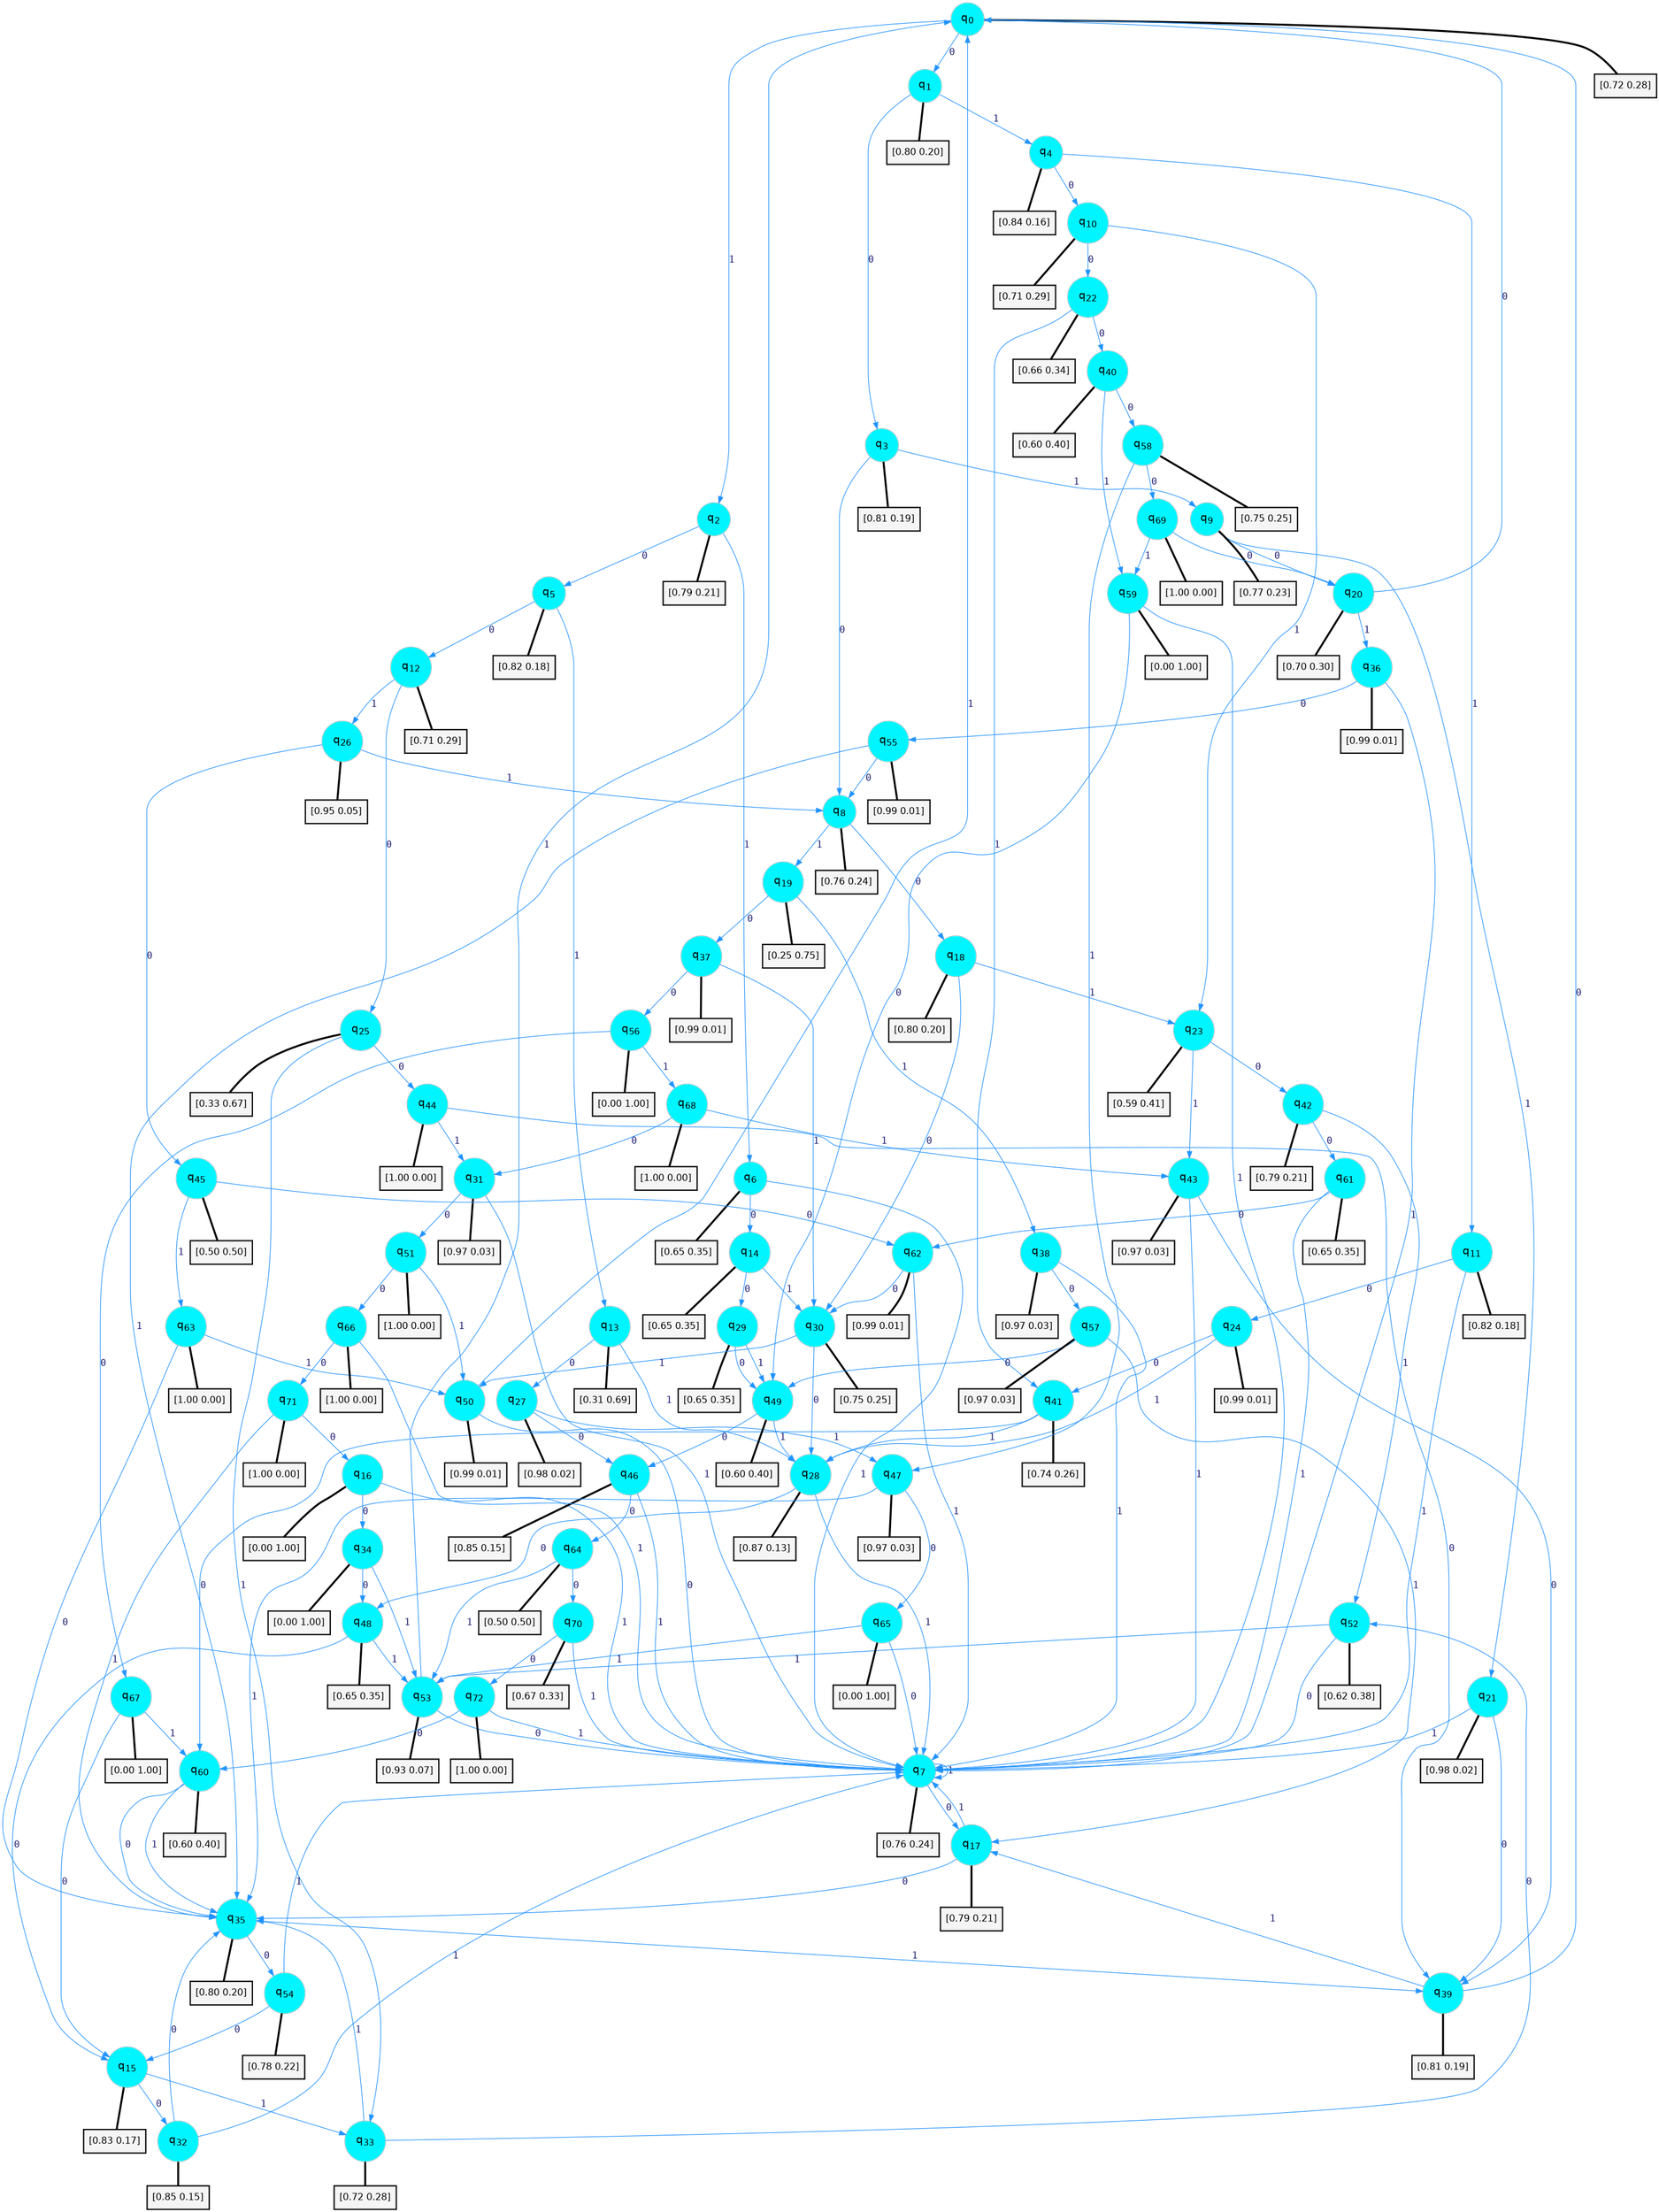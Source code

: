 digraph G {
graph [
bgcolor=transparent, dpi=300, rankdir=TD, size="40,25"];
node [
color=gray, fillcolor=turquoise1, fontcolor=black, fontname=Helvetica, fontsize=16, fontweight=bold, shape=circle, style=filled];
edge [
arrowsize=1, color=dodgerblue1, fontcolor=midnightblue, fontname=courier, fontweight=bold, penwidth=1, style=solid, weight=20];
0[label=<q<SUB>0</SUB>>];
1[label=<q<SUB>1</SUB>>];
2[label=<q<SUB>2</SUB>>];
3[label=<q<SUB>3</SUB>>];
4[label=<q<SUB>4</SUB>>];
5[label=<q<SUB>5</SUB>>];
6[label=<q<SUB>6</SUB>>];
7[label=<q<SUB>7</SUB>>];
8[label=<q<SUB>8</SUB>>];
9[label=<q<SUB>9</SUB>>];
10[label=<q<SUB>10</SUB>>];
11[label=<q<SUB>11</SUB>>];
12[label=<q<SUB>12</SUB>>];
13[label=<q<SUB>13</SUB>>];
14[label=<q<SUB>14</SUB>>];
15[label=<q<SUB>15</SUB>>];
16[label=<q<SUB>16</SUB>>];
17[label=<q<SUB>17</SUB>>];
18[label=<q<SUB>18</SUB>>];
19[label=<q<SUB>19</SUB>>];
20[label=<q<SUB>20</SUB>>];
21[label=<q<SUB>21</SUB>>];
22[label=<q<SUB>22</SUB>>];
23[label=<q<SUB>23</SUB>>];
24[label=<q<SUB>24</SUB>>];
25[label=<q<SUB>25</SUB>>];
26[label=<q<SUB>26</SUB>>];
27[label=<q<SUB>27</SUB>>];
28[label=<q<SUB>28</SUB>>];
29[label=<q<SUB>29</SUB>>];
30[label=<q<SUB>30</SUB>>];
31[label=<q<SUB>31</SUB>>];
32[label=<q<SUB>32</SUB>>];
33[label=<q<SUB>33</SUB>>];
34[label=<q<SUB>34</SUB>>];
35[label=<q<SUB>35</SUB>>];
36[label=<q<SUB>36</SUB>>];
37[label=<q<SUB>37</SUB>>];
38[label=<q<SUB>38</SUB>>];
39[label=<q<SUB>39</SUB>>];
40[label=<q<SUB>40</SUB>>];
41[label=<q<SUB>41</SUB>>];
42[label=<q<SUB>42</SUB>>];
43[label=<q<SUB>43</SUB>>];
44[label=<q<SUB>44</SUB>>];
45[label=<q<SUB>45</SUB>>];
46[label=<q<SUB>46</SUB>>];
47[label=<q<SUB>47</SUB>>];
48[label=<q<SUB>48</SUB>>];
49[label=<q<SUB>49</SUB>>];
50[label=<q<SUB>50</SUB>>];
51[label=<q<SUB>51</SUB>>];
52[label=<q<SUB>52</SUB>>];
53[label=<q<SUB>53</SUB>>];
54[label=<q<SUB>54</SUB>>];
55[label=<q<SUB>55</SUB>>];
56[label=<q<SUB>56</SUB>>];
57[label=<q<SUB>57</SUB>>];
58[label=<q<SUB>58</SUB>>];
59[label=<q<SUB>59</SUB>>];
60[label=<q<SUB>60</SUB>>];
61[label=<q<SUB>61</SUB>>];
62[label=<q<SUB>62</SUB>>];
63[label=<q<SUB>63</SUB>>];
64[label=<q<SUB>64</SUB>>];
65[label=<q<SUB>65</SUB>>];
66[label=<q<SUB>66</SUB>>];
67[label=<q<SUB>67</SUB>>];
68[label=<q<SUB>68</SUB>>];
69[label=<q<SUB>69</SUB>>];
70[label=<q<SUB>70</SUB>>];
71[label=<q<SUB>71</SUB>>];
72[label=<q<SUB>72</SUB>>];
73[label="[0.72 0.28]", shape=box,fontcolor=black, fontname=Helvetica, fontsize=14, penwidth=2, fillcolor=whitesmoke,color=black];
74[label="[0.80 0.20]", shape=box,fontcolor=black, fontname=Helvetica, fontsize=14, penwidth=2, fillcolor=whitesmoke,color=black];
75[label="[0.79 0.21]", shape=box,fontcolor=black, fontname=Helvetica, fontsize=14, penwidth=2, fillcolor=whitesmoke,color=black];
76[label="[0.81 0.19]", shape=box,fontcolor=black, fontname=Helvetica, fontsize=14, penwidth=2, fillcolor=whitesmoke,color=black];
77[label="[0.84 0.16]", shape=box,fontcolor=black, fontname=Helvetica, fontsize=14, penwidth=2, fillcolor=whitesmoke,color=black];
78[label="[0.82 0.18]", shape=box,fontcolor=black, fontname=Helvetica, fontsize=14, penwidth=2, fillcolor=whitesmoke,color=black];
79[label="[0.65 0.35]", shape=box,fontcolor=black, fontname=Helvetica, fontsize=14, penwidth=2, fillcolor=whitesmoke,color=black];
80[label="[0.76 0.24]", shape=box,fontcolor=black, fontname=Helvetica, fontsize=14, penwidth=2, fillcolor=whitesmoke,color=black];
81[label="[0.76 0.24]", shape=box,fontcolor=black, fontname=Helvetica, fontsize=14, penwidth=2, fillcolor=whitesmoke,color=black];
82[label="[0.77 0.23]", shape=box,fontcolor=black, fontname=Helvetica, fontsize=14, penwidth=2, fillcolor=whitesmoke,color=black];
83[label="[0.71 0.29]", shape=box,fontcolor=black, fontname=Helvetica, fontsize=14, penwidth=2, fillcolor=whitesmoke,color=black];
84[label="[0.82 0.18]", shape=box,fontcolor=black, fontname=Helvetica, fontsize=14, penwidth=2, fillcolor=whitesmoke,color=black];
85[label="[0.71 0.29]", shape=box,fontcolor=black, fontname=Helvetica, fontsize=14, penwidth=2, fillcolor=whitesmoke,color=black];
86[label="[0.31 0.69]", shape=box,fontcolor=black, fontname=Helvetica, fontsize=14, penwidth=2, fillcolor=whitesmoke,color=black];
87[label="[0.65 0.35]", shape=box,fontcolor=black, fontname=Helvetica, fontsize=14, penwidth=2, fillcolor=whitesmoke,color=black];
88[label="[0.83 0.17]", shape=box,fontcolor=black, fontname=Helvetica, fontsize=14, penwidth=2, fillcolor=whitesmoke,color=black];
89[label="[0.00 1.00]", shape=box,fontcolor=black, fontname=Helvetica, fontsize=14, penwidth=2, fillcolor=whitesmoke,color=black];
90[label="[0.79 0.21]", shape=box,fontcolor=black, fontname=Helvetica, fontsize=14, penwidth=2, fillcolor=whitesmoke,color=black];
91[label="[0.80 0.20]", shape=box,fontcolor=black, fontname=Helvetica, fontsize=14, penwidth=2, fillcolor=whitesmoke,color=black];
92[label="[0.25 0.75]", shape=box,fontcolor=black, fontname=Helvetica, fontsize=14, penwidth=2, fillcolor=whitesmoke,color=black];
93[label="[0.70 0.30]", shape=box,fontcolor=black, fontname=Helvetica, fontsize=14, penwidth=2, fillcolor=whitesmoke,color=black];
94[label="[0.98 0.02]", shape=box,fontcolor=black, fontname=Helvetica, fontsize=14, penwidth=2, fillcolor=whitesmoke,color=black];
95[label="[0.66 0.34]", shape=box,fontcolor=black, fontname=Helvetica, fontsize=14, penwidth=2, fillcolor=whitesmoke,color=black];
96[label="[0.59 0.41]", shape=box,fontcolor=black, fontname=Helvetica, fontsize=14, penwidth=2, fillcolor=whitesmoke,color=black];
97[label="[0.99 0.01]", shape=box,fontcolor=black, fontname=Helvetica, fontsize=14, penwidth=2, fillcolor=whitesmoke,color=black];
98[label="[0.33 0.67]", shape=box,fontcolor=black, fontname=Helvetica, fontsize=14, penwidth=2, fillcolor=whitesmoke,color=black];
99[label="[0.95 0.05]", shape=box,fontcolor=black, fontname=Helvetica, fontsize=14, penwidth=2, fillcolor=whitesmoke,color=black];
100[label="[0.98 0.02]", shape=box,fontcolor=black, fontname=Helvetica, fontsize=14, penwidth=2, fillcolor=whitesmoke,color=black];
101[label="[0.87 0.13]", shape=box,fontcolor=black, fontname=Helvetica, fontsize=14, penwidth=2, fillcolor=whitesmoke,color=black];
102[label="[0.65 0.35]", shape=box,fontcolor=black, fontname=Helvetica, fontsize=14, penwidth=2, fillcolor=whitesmoke,color=black];
103[label="[0.75 0.25]", shape=box,fontcolor=black, fontname=Helvetica, fontsize=14, penwidth=2, fillcolor=whitesmoke,color=black];
104[label="[0.97 0.03]", shape=box,fontcolor=black, fontname=Helvetica, fontsize=14, penwidth=2, fillcolor=whitesmoke,color=black];
105[label="[0.85 0.15]", shape=box,fontcolor=black, fontname=Helvetica, fontsize=14, penwidth=2, fillcolor=whitesmoke,color=black];
106[label="[0.72 0.28]", shape=box,fontcolor=black, fontname=Helvetica, fontsize=14, penwidth=2, fillcolor=whitesmoke,color=black];
107[label="[0.00 1.00]", shape=box,fontcolor=black, fontname=Helvetica, fontsize=14, penwidth=2, fillcolor=whitesmoke,color=black];
108[label="[0.80 0.20]", shape=box,fontcolor=black, fontname=Helvetica, fontsize=14, penwidth=2, fillcolor=whitesmoke,color=black];
109[label="[0.99 0.01]", shape=box,fontcolor=black, fontname=Helvetica, fontsize=14, penwidth=2, fillcolor=whitesmoke,color=black];
110[label="[0.99 0.01]", shape=box,fontcolor=black, fontname=Helvetica, fontsize=14, penwidth=2, fillcolor=whitesmoke,color=black];
111[label="[0.97 0.03]", shape=box,fontcolor=black, fontname=Helvetica, fontsize=14, penwidth=2, fillcolor=whitesmoke,color=black];
112[label="[0.81 0.19]", shape=box,fontcolor=black, fontname=Helvetica, fontsize=14, penwidth=2, fillcolor=whitesmoke,color=black];
113[label="[0.60 0.40]", shape=box,fontcolor=black, fontname=Helvetica, fontsize=14, penwidth=2, fillcolor=whitesmoke,color=black];
114[label="[0.74 0.26]", shape=box,fontcolor=black, fontname=Helvetica, fontsize=14, penwidth=2, fillcolor=whitesmoke,color=black];
115[label="[0.79 0.21]", shape=box,fontcolor=black, fontname=Helvetica, fontsize=14, penwidth=2, fillcolor=whitesmoke,color=black];
116[label="[0.97 0.03]", shape=box,fontcolor=black, fontname=Helvetica, fontsize=14, penwidth=2, fillcolor=whitesmoke,color=black];
117[label="[1.00 0.00]", shape=box,fontcolor=black, fontname=Helvetica, fontsize=14, penwidth=2, fillcolor=whitesmoke,color=black];
118[label="[0.50 0.50]", shape=box,fontcolor=black, fontname=Helvetica, fontsize=14, penwidth=2, fillcolor=whitesmoke,color=black];
119[label="[0.85 0.15]", shape=box,fontcolor=black, fontname=Helvetica, fontsize=14, penwidth=2, fillcolor=whitesmoke,color=black];
120[label="[0.97 0.03]", shape=box,fontcolor=black, fontname=Helvetica, fontsize=14, penwidth=2, fillcolor=whitesmoke,color=black];
121[label="[0.65 0.35]", shape=box,fontcolor=black, fontname=Helvetica, fontsize=14, penwidth=2, fillcolor=whitesmoke,color=black];
122[label="[0.60 0.40]", shape=box,fontcolor=black, fontname=Helvetica, fontsize=14, penwidth=2, fillcolor=whitesmoke,color=black];
123[label="[0.99 0.01]", shape=box,fontcolor=black, fontname=Helvetica, fontsize=14, penwidth=2, fillcolor=whitesmoke,color=black];
124[label="[1.00 0.00]", shape=box,fontcolor=black, fontname=Helvetica, fontsize=14, penwidth=2, fillcolor=whitesmoke,color=black];
125[label="[0.62 0.38]", shape=box,fontcolor=black, fontname=Helvetica, fontsize=14, penwidth=2, fillcolor=whitesmoke,color=black];
126[label="[0.93 0.07]", shape=box,fontcolor=black, fontname=Helvetica, fontsize=14, penwidth=2, fillcolor=whitesmoke,color=black];
127[label="[0.78 0.22]", shape=box,fontcolor=black, fontname=Helvetica, fontsize=14, penwidth=2, fillcolor=whitesmoke,color=black];
128[label="[0.99 0.01]", shape=box,fontcolor=black, fontname=Helvetica, fontsize=14, penwidth=2, fillcolor=whitesmoke,color=black];
129[label="[0.00 1.00]", shape=box,fontcolor=black, fontname=Helvetica, fontsize=14, penwidth=2, fillcolor=whitesmoke,color=black];
130[label="[0.97 0.03]", shape=box,fontcolor=black, fontname=Helvetica, fontsize=14, penwidth=2, fillcolor=whitesmoke,color=black];
131[label="[0.75 0.25]", shape=box,fontcolor=black, fontname=Helvetica, fontsize=14, penwidth=2, fillcolor=whitesmoke,color=black];
132[label="[0.00 1.00]", shape=box,fontcolor=black, fontname=Helvetica, fontsize=14, penwidth=2, fillcolor=whitesmoke,color=black];
133[label="[0.60 0.40]", shape=box,fontcolor=black, fontname=Helvetica, fontsize=14, penwidth=2, fillcolor=whitesmoke,color=black];
134[label="[0.65 0.35]", shape=box,fontcolor=black, fontname=Helvetica, fontsize=14, penwidth=2, fillcolor=whitesmoke,color=black];
135[label="[0.99 0.01]", shape=box,fontcolor=black, fontname=Helvetica, fontsize=14, penwidth=2, fillcolor=whitesmoke,color=black];
136[label="[1.00 0.00]", shape=box,fontcolor=black, fontname=Helvetica, fontsize=14, penwidth=2, fillcolor=whitesmoke,color=black];
137[label="[0.50 0.50]", shape=box,fontcolor=black, fontname=Helvetica, fontsize=14, penwidth=2, fillcolor=whitesmoke,color=black];
138[label="[0.00 1.00]", shape=box,fontcolor=black, fontname=Helvetica, fontsize=14, penwidth=2, fillcolor=whitesmoke,color=black];
139[label="[1.00 0.00]", shape=box,fontcolor=black, fontname=Helvetica, fontsize=14, penwidth=2, fillcolor=whitesmoke,color=black];
140[label="[0.00 1.00]", shape=box,fontcolor=black, fontname=Helvetica, fontsize=14, penwidth=2, fillcolor=whitesmoke,color=black];
141[label="[1.00 0.00]", shape=box,fontcolor=black, fontname=Helvetica, fontsize=14, penwidth=2, fillcolor=whitesmoke,color=black];
142[label="[1.00 0.00]", shape=box,fontcolor=black, fontname=Helvetica, fontsize=14, penwidth=2, fillcolor=whitesmoke,color=black];
143[label="[0.67 0.33]", shape=box,fontcolor=black, fontname=Helvetica, fontsize=14, penwidth=2, fillcolor=whitesmoke,color=black];
144[label="[1.00 0.00]", shape=box,fontcolor=black, fontname=Helvetica, fontsize=14, penwidth=2, fillcolor=whitesmoke,color=black];
145[label="[1.00 0.00]", shape=box,fontcolor=black, fontname=Helvetica, fontsize=14, penwidth=2, fillcolor=whitesmoke,color=black];
0->1 [label=0];
0->2 [label=1];
0->73 [arrowhead=none, penwidth=3,color=black];
1->3 [label=0];
1->4 [label=1];
1->74 [arrowhead=none, penwidth=3,color=black];
2->5 [label=0];
2->6 [label=1];
2->75 [arrowhead=none, penwidth=3,color=black];
3->8 [label=0];
3->9 [label=1];
3->76 [arrowhead=none, penwidth=3,color=black];
4->10 [label=0];
4->11 [label=1];
4->77 [arrowhead=none, penwidth=3,color=black];
5->12 [label=0];
5->13 [label=1];
5->78 [arrowhead=none, penwidth=3,color=black];
6->14 [label=0];
6->7 [label=1];
6->79 [arrowhead=none, penwidth=3,color=black];
7->17 [label=0];
7->7 [label=1];
7->80 [arrowhead=none, penwidth=3,color=black];
8->18 [label=0];
8->19 [label=1];
8->81 [arrowhead=none, penwidth=3,color=black];
9->20 [label=0];
9->21 [label=1];
9->82 [arrowhead=none, penwidth=3,color=black];
10->22 [label=0];
10->23 [label=1];
10->83 [arrowhead=none, penwidth=3,color=black];
11->24 [label=0];
11->7 [label=1];
11->84 [arrowhead=none, penwidth=3,color=black];
12->25 [label=0];
12->26 [label=1];
12->85 [arrowhead=none, penwidth=3,color=black];
13->27 [label=0];
13->28 [label=1];
13->86 [arrowhead=none, penwidth=3,color=black];
14->29 [label=0];
14->30 [label=1];
14->87 [arrowhead=none, penwidth=3,color=black];
15->32 [label=0];
15->33 [label=1];
15->88 [arrowhead=none, penwidth=3,color=black];
16->34 [label=0];
16->7 [label=1];
16->89 [arrowhead=none, penwidth=3,color=black];
17->35 [label=0];
17->7 [label=1];
17->90 [arrowhead=none, penwidth=3,color=black];
18->30 [label=0];
18->23 [label=1];
18->91 [arrowhead=none, penwidth=3,color=black];
19->37 [label=0];
19->38 [label=1];
19->92 [arrowhead=none, penwidth=3,color=black];
20->0 [label=0];
20->36 [label=1];
20->93 [arrowhead=none, penwidth=3,color=black];
21->39 [label=0];
21->7 [label=1];
21->94 [arrowhead=none, penwidth=3,color=black];
22->40 [label=0];
22->41 [label=1];
22->95 [arrowhead=none, penwidth=3,color=black];
23->42 [label=0];
23->43 [label=1];
23->96 [arrowhead=none, penwidth=3,color=black];
24->41 [label=0];
24->28 [label=1];
24->97 [arrowhead=none, penwidth=3,color=black];
25->44 [label=0];
25->33 [label=1];
25->98 [arrowhead=none, penwidth=3,color=black];
26->45 [label=0];
26->8 [label=1];
26->99 [arrowhead=none, penwidth=3,color=black];
27->46 [label=0];
27->47 [label=1];
27->100 [arrowhead=none, penwidth=3,color=black];
28->48 [label=0];
28->7 [label=1];
28->101 [arrowhead=none, penwidth=3,color=black];
29->49 [label=0];
29->49 [label=1];
29->102 [arrowhead=none, penwidth=3,color=black];
30->28 [label=0];
30->50 [label=1];
30->103 [arrowhead=none, penwidth=3,color=black];
31->51 [label=0];
31->7 [label=1];
31->104 [arrowhead=none, penwidth=3,color=black];
32->35 [label=0];
32->7 [label=1];
32->105 [arrowhead=none, penwidth=3,color=black];
33->52 [label=0];
33->35 [label=1];
33->106 [arrowhead=none, penwidth=3,color=black];
34->48 [label=0];
34->53 [label=1];
34->107 [arrowhead=none, penwidth=3,color=black];
35->54 [label=0];
35->39 [label=1];
35->108 [arrowhead=none, penwidth=3,color=black];
36->55 [label=0];
36->7 [label=1];
36->109 [arrowhead=none, penwidth=3,color=black];
37->56 [label=0];
37->30 [label=1];
37->110 [arrowhead=none, penwidth=3,color=black];
38->57 [label=0];
38->7 [label=1];
38->111 [arrowhead=none, penwidth=3,color=black];
39->0 [label=0];
39->17 [label=1];
39->112 [arrowhead=none, penwidth=3,color=black];
40->58 [label=0];
40->59 [label=1];
40->113 [arrowhead=none, penwidth=3,color=black];
41->60 [label=0];
41->28 [label=1];
41->114 [arrowhead=none, penwidth=3,color=black];
42->61 [label=0];
42->52 [label=1];
42->115 [arrowhead=none, penwidth=3,color=black];
43->39 [label=0];
43->7 [label=1];
43->116 [arrowhead=none, penwidth=3,color=black];
44->39 [label=0];
44->31 [label=1];
44->117 [arrowhead=none, penwidth=3,color=black];
45->62 [label=0];
45->63 [label=1];
45->118 [arrowhead=none, penwidth=3,color=black];
46->64 [label=0];
46->7 [label=1];
46->119 [arrowhead=none, penwidth=3,color=black];
47->65 [label=0];
47->35 [label=1];
47->120 [arrowhead=none, penwidth=3,color=black];
48->15 [label=0];
48->53 [label=1];
48->121 [arrowhead=none, penwidth=3,color=black];
49->46 [label=0];
49->28 [label=1];
49->122 [arrowhead=none, penwidth=3,color=black];
50->7 [label=0];
50->0 [label=1];
50->123 [arrowhead=none, penwidth=3,color=black];
51->66 [label=0];
51->50 [label=1];
51->124 [arrowhead=none, penwidth=3,color=black];
52->7 [label=0];
52->53 [label=1];
52->125 [arrowhead=none, penwidth=3,color=black];
53->7 [label=0];
53->0 [label=1];
53->126 [arrowhead=none, penwidth=3,color=black];
54->15 [label=0];
54->7 [label=1];
54->127 [arrowhead=none, penwidth=3,color=black];
55->8 [label=0];
55->35 [label=1];
55->128 [arrowhead=none, penwidth=3,color=black];
56->67 [label=0];
56->68 [label=1];
56->129 [arrowhead=none, penwidth=3,color=black];
57->49 [label=0];
57->17 [label=1];
57->130 [arrowhead=none, penwidth=3,color=black];
58->69 [label=0];
58->47 [label=1];
58->131 [arrowhead=none, penwidth=3,color=black];
59->49 [label=0];
59->7 [label=1];
59->132 [arrowhead=none, penwidth=3,color=black];
60->35 [label=0];
60->35 [label=1];
60->133 [arrowhead=none, penwidth=3,color=black];
61->62 [label=0];
61->7 [label=1];
61->134 [arrowhead=none, penwidth=3,color=black];
62->30 [label=0];
62->7 [label=1];
62->135 [arrowhead=none, penwidth=3,color=black];
63->35 [label=0];
63->50 [label=1];
63->136 [arrowhead=none, penwidth=3,color=black];
64->70 [label=0];
64->53 [label=1];
64->137 [arrowhead=none, penwidth=3,color=black];
65->7 [label=0];
65->53 [label=1];
65->138 [arrowhead=none, penwidth=3,color=black];
66->71 [label=0];
66->7 [label=1];
66->139 [arrowhead=none, penwidth=3,color=black];
67->15 [label=0];
67->60 [label=1];
67->140 [arrowhead=none, penwidth=3,color=black];
68->31 [label=0];
68->43 [label=1];
68->141 [arrowhead=none, penwidth=3,color=black];
69->20 [label=0];
69->59 [label=1];
69->142 [arrowhead=none, penwidth=3,color=black];
70->72 [label=0];
70->7 [label=1];
70->143 [arrowhead=none, penwidth=3,color=black];
71->16 [label=0];
71->35 [label=1];
71->144 [arrowhead=none, penwidth=3,color=black];
72->60 [label=0];
72->7 [label=1];
72->145 [arrowhead=none, penwidth=3,color=black];
}
